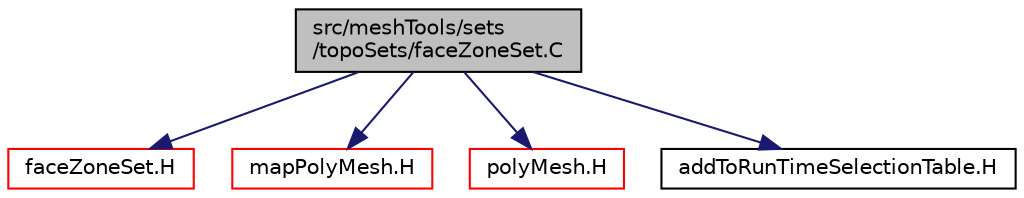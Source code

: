 digraph "src/meshTools/sets/topoSets/faceZoneSet.C"
{
  bgcolor="transparent";
  edge [fontname="Helvetica",fontsize="10",labelfontname="Helvetica",labelfontsize="10"];
  node [fontname="Helvetica",fontsize="10",shape=record];
  Node0 [label="src/meshTools/sets\l/topoSets/faceZoneSet.C",height=0.2,width=0.4,color="black", fillcolor="grey75", style="filled", fontcolor="black"];
  Node0 -> Node1 [color="midnightblue",fontsize="10",style="solid",fontname="Helvetica"];
  Node1 [label="faceZoneSet.H",height=0.2,width=0.4,color="red",URL="$a08828.html"];
  Node0 -> Node138 [color="midnightblue",fontsize="10",style="solid",fontname="Helvetica"];
  Node138 [label="mapPolyMesh.H",height=0.2,width=0.4,color="red",URL="$a12365.html"];
  Node0 -> Node150 [color="midnightblue",fontsize="10",style="solid",fontname="Helvetica"];
  Node150 [label="polyMesh.H",height=0.2,width=0.4,color="red",URL="$a12398.html"];
  Node0 -> Node241 [color="midnightblue",fontsize="10",style="solid",fontname="Helvetica"];
  Node241 [label="addToRunTimeSelectionTable.H",height=0.2,width=0.4,color="black",URL="$a09989.html",tooltip="Macros for easy insertion into run-time selection tables. "];
}
